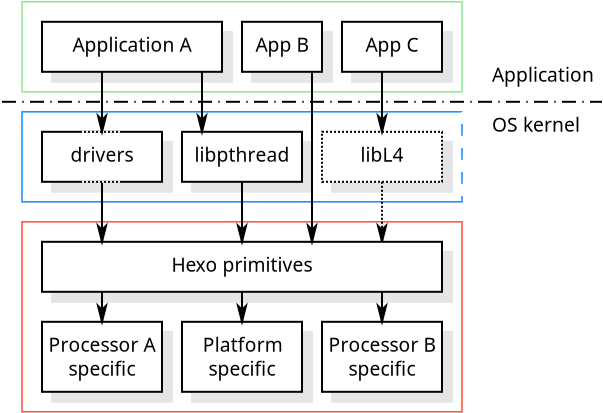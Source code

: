 <?xml version="1.0" encoding="UTF-8"?>
<dia:diagram xmlns:dia="http://www.lysator.liu.se/~alla/dia/">
  <dia:layer name="Arrière-plan" visible="true">
    <dia:object type="Standard - Box" version="0" id="O0">
      <dia:attribute name="obj_pos">
        <dia:point val="13,-4.5"/>
      </dia:attribute>
      <dia:attribute name="obj_bb">
        <dia:rectangle val="12.96,-4.54;35.04,0.04"/>
      </dia:attribute>
      <dia:attribute name="elem_corner">
        <dia:point val="13,-4.5"/>
      </dia:attribute>
      <dia:attribute name="elem_width">
        <dia:real val="22"/>
      </dia:attribute>
      <dia:attribute name="elem_height">
        <dia:real val="4.5"/>
      </dia:attribute>
      <dia:attribute name="border_width">
        <dia:real val="0.08"/>
      </dia:attribute>
      <dia:attribute name="border_color">
        <dia:color val="#90ee90"/>
      </dia:attribute>
      <dia:attribute name="show_background">
        <dia:boolean val="false"/>
      </dia:attribute>
    </dia:object>
    <dia:object type="Standard - Box" version="0" id="O1">
      <dia:attribute name="obj_pos">
        <dia:point val="13,1"/>
      </dia:attribute>
      <dia:attribute name="obj_bb">
        <dia:rectangle val="12.96,0.96;35.04,5.54"/>
      </dia:attribute>
      <dia:attribute name="elem_corner">
        <dia:point val="13,1"/>
      </dia:attribute>
      <dia:attribute name="elem_width">
        <dia:real val="22"/>
      </dia:attribute>
      <dia:attribute name="elem_height">
        <dia:real val="4.5"/>
      </dia:attribute>
      <dia:attribute name="border_width">
        <dia:real val="0.08"/>
      </dia:attribute>
      <dia:attribute name="border_color">
        <dia:color val="#1e90ff"/>
      </dia:attribute>
      <dia:attribute name="show_background">
        <dia:boolean val="false"/>
      </dia:attribute>
    </dia:object>
    <dia:object type="Standard - Box" version="0" id="O2">
      <dia:attribute name="obj_pos">
        <dia:point val="13,6.5"/>
      </dia:attribute>
      <dia:attribute name="obj_bb">
        <dia:rectangle val="12.96,6.46;35.04,16.04"/>
      </dia:attribute>
      <dia:attribute name="elem_corner">
        <dia:point val="13,6.5"/>
      </dia:attribute>
      <dia:attribute name="elem_width">
        <dia:real val="22"/>
      </dia:attribute>
      <dia:attribute name="elem_height">
        <dia:real val="9.5"/>
      </dia:attribute>
      <dia:attribute name="border_width">
        <dia:real val="0.08"/>
      </dia:attribute>
      <dia:attribute name="border_color">
        <dia:color val="#ff5948"/>
      </dia:attribute>
      <dia:attribute name="show_background">
        <dia:boolean val="false"/>
      </dia:attribute>
    </dia:object>
    <dia:object type="Standard - Box" version="0" id="O3">
      <dia:attribute name="obj_pos">
        <dia:point val="24.5,-3"/>
      </dia:attribute>
      <dia:attribute name="obj_bb">
        <dia:rectangle val="24.45,-3.05;28.55,-0.45"/>
      </dia:attribute>
      <dia:attribute name="elem_corner">
        <dia:point val="24.5,-3"/>
      </dia:attribute>
      <dia:attribute name="elem_width">
        <dia:real val="4"/>
      </dia:attribute>
      <dia:attribute name="elem_height">
        <dia:real val="2.5"/>
      </dia:attribute>
      <dia:attribute name="border_color">
        <dia:color val="#e5e5e5"/>
      </dia:attribute>
      <dia:attribute name="inner_color">
        <dia:color val="#e5e5e5"/>
      </dia:attribute>
      <dia:attribute name="show_background">
        <dia:boolean val="true"/>
      </dia:attribute>
    </dia:object>
    <dia:object type="Standard - Box" version="0" id="O4">
      <dia:attribute name="obj_pos">
        <dia:point val="28.5,2.5"/>
      </dia:attribute>
      <dia:attribute name="obj_bb">
        <dia:rectangle val="28.45,2.45;34.55,5.05"/>
      </dia:attribute>
      <dia:attribute name="elem_corner">
        <dia:point val="28.5,2.5"/>
      </dia:attribute>
      <dia:attribute name="elem_width">
        <dia:real val="6"/>
      </dia:attribute>
      <dia:attribute name="elem_height">
        <dia:real val="2.5"/>
      </dia:attribute>
      <dia:attribute name="border_color">
        <dia:color val="#e5e5e5"/>
      </dia:attribute>
      <dia:attribute name="inner_color">
        <dia:color val="#e5e5e5"/>
      </dia:attribute>
      <dia:attribute name="show_background">
        <dia:boolean val="true"/>
      </dia:attribute>
    </dia:object>
    <dia:object type="Standard - Box" version="0" id="O5">
      <dia:attribute name="obj_pos">
        <dia:point val="28.5,12"/>
      </dia:attribute>
      <dia:attribute name="obj_bb">
        <dia:rectangle val="28.45,11.95;34.55,15.55"/>
      </dia:attribute>
      <dia:attribute name="elem_corner">
        <dia:point val="28.5,12"/>
      </dia:attribute>
      <dia:attribute name="elem_width">
        <dia:real val="6"/>
      </dia:attribute>
      <dia:attribute name="elem_height">
        <dia:real val="3.5"/>
      </dia:attribute>
      <dia:attribute name="border_color">
        <dia:color val="#e5e5e5"/>
      </dia:attribute>
      <dia:attribute name="inner_color">
        <dia:color val="#e5e5e5"/>
      </dia:attribute>
      <dia:attribute name="show_background">
        <dia:boolean val="true"/>
      </dia:attribute>
    </dia:object>
    <dia:object type="Standard - Box" version="0" id="O6">
      <dia:attribute name="obj_pos">
        <dia:point val="21.5,12"/>
      </dia:attribute>
      <dia:attribute name="obj_bb">
        <dia:rectangle val="21.45,11.95;27.55,15.55"/>
      </dia:attribute>
      <dia:attribute name="elem_corner">
        <dia:point val="21.5,12"/>
      </dia:attribute>
      <dia:attribute name="elem_width">
        <dia:real val="6"/>
      </dia:attribute>
      <dia:attribute name="elem_height">
        <dia:real val="3.5"/>
      </dia:attribute>
      <dia:attribute name="border_color">
        <dia:color val="#e5e5e5"/>
      </dia:attribute>
      <dia:attribute name="inner_color">
        <dia:color val="#e5e5e5"/>
      </dia:attribute>
      <dia:attribute name="show_background">
        <dia:boolean val="true"/>
      </dia:attribute>
    </dia:object>
    <dia:object type="Standard - Box" version="0" id="O7">
      <dia:attribute name="obj_pos">
        <dia:point val="14.5,12"/>
      </dia:attribute>
      <dia:attribute name="obj_bb">
        <dia:rectangle val="14.45,11.95;20.55,15.55"/>
      </dia:attribute>
      <dia:attribute name="elem_corner">
        <dia:point val="14.5,12"/>
      </dia:attribute>
      <dia:attribute name="elem_width">
        <dia:real val="6"/>
      </dia:attribute>
      <dia:attribute name="elem_height">
        <dia:real val="3.5"/>
      </dia:attribute>
      <dia:attribute name="border_color">
        <dia:color val="#e5e5e5"/>
      </dia:attribute>
      <dia:attribute name="inner_color">
        <dia:color val="#e5e5e5"/>
      </dia:attribute>
      <dia:attribute name="show_background">
        <dia:boolean val="true"/>
      </dia:attribute>
    </dia:object>
    <dia:object type="Standard - Box" version="0" id="O8">
      <dia:attribute name="obj_pos">
        <dia:point val="14.5,8"/>
      </dia:attribute>
      <dia:attribute name="obj_bb">
        <dia:rectangle val="14.45,7.95;34.55,10.55"/>
      </dia:attribute>
      <dia:attribute name="elem_corner">
        <dia:point val="14.5,8"/>
      </dia:attribute>
      <dia:attribute name="elem_width">
        <dia:real val="20"/>
      </dia:attribute>
      <dia:attribute name="elem_height">
        <dia:real val="2.5"/>
      </dia:attribute>
      <dia:attribute name="border_color">
        <dia:color val="#e5e5e5"/>
      </dia:attribute>
      <dia:attribute name="inner_color">
        <dia:color val="#e5e5e5"/>
      </dia:attribute>
      <dia:attribute name="show_background">
        <dia:boolean val="true"/>
      </dia:attribute>
    </dia:object>
    <dia:object type="Standard - Box" version="0" id="O9">
      <dia:attribute name="obj_pos">
        <dia:point val="21,11.5"/>
      </dia:attribute>
      <dia:attribute name="obj_bb">
        <dia:rectangle val="20.95,11.45;27.05,15.05"/>
      </dia:attribute>
      <dia:attribute name="elem_corner">
        <dia:point val="21,11.5"/>
      </dia:attribute>
      <dia:attribute name="elem_width">
        <dia:real val="6"/>
      </dia:attribute>
      <dia:attribute name="elem_height">
        <dia:real val="3.5"/>
      </dia:attribute>
      <dia:attribute name="show_background">
        <dia:boolean val="true"/>
      </dia:attribute>
    </dia:object>
    <dia:object type="Standard - Text" version="1" id="O10">
      <dia:attribute name="obj_pos">
        <dia:point val="24,13"/>
      </dia:attribute>
      <dia:attribute name="obj_bb">
        <dia:rectangle val="22.193,12.188;25.807,14.795"/>
      </dia:attribute>
      <dia:attribute name="text">
        <dia:composite type="text">
          <dia:attribute name="string">
            <dia:string>#Platform
specific#</dia:string>
          </dia:attribute>
          <dia:attribute name="font">
            <dia:font family="sans" style="0" name="Helvetica"/>
          </dia:attribute>
          <dia:attribute name="height">
            <dia:real val="1.2"/>
          </dia:attribute>
          <dia:attribute name="pos">
            <dia:point val="24,13"/>
          </dia:attribute>
          <dia:attribute name="color">
            <dia:color val="#000000"/>
          </dia:attribute>
          <dia:attribute name="alignment">
            <dia:enum val="1"/>
          </dia:attribute>
        </dia:composite>
      </dia:attribute>
      <dia:attribute name="valign">
        <dia:enum val="3"/>
      </dia:attribute>
    </dia:object>
    <dia:object type="Standard - Box" version="0" id="O11">
      <dia:attribute name="obj_pos">
        <dia:point val="14,11.5"/>
      </dia:attribute>
      <dia:attribute name="obj_bb">
        <dia:rectangle val="13.95,11.45;20.05,15.05"/>
      </dia:attribute>
      <dia:attribute name="elem_corner">
        <dia:point val="14,11.5"/>
      </dia:attribute>
      <dia:attribute name="elem_width">
        <dia:real val="6"/>
      </dia:attribute>
      <dia:attribute name="elem_height">
        <dia:real val="3.5"/>
      </dia:attribute>
      <dia:attribute name="show_background">
        <dia:boolean val="true"/>
      </dia:attribute>
    </dia:object>
    <dia:object type="Standard - Text" version="1" id="O12">
      <dia:attribute name="obj_pos">
        <dia:point val="17,13"/>
      </dia:attribute>
      <dia:attribute name="obj_bb">
        <dia:rectangle val="14.504,12.188;19.497,14.795"/>
      </dia:attribute>
      <dia:attribute name="text">
        <dia:composite type="text">
          <dia:attribute name="string">
            <dia:string>#Processor A
specific#</dia:string>
          </dia:attribute>
          <dia:attribute name="font">
            <dia:font family="sans" style="0" name="Helvetica"/>
          </dia:attribute>
          <dia:attribute name="height">
            <dia:real val="1.2"/>
          </dia:attribute>
          <dia:attribute name="pos">
            <dia:point val="17,13"/>
          </dia:attribute>
          <dia:attribute name="color">
            <dia:color val="#000000"/>
          </dia:attribute>
          <dia:attribute name="alignment">
            <dia:enum val="1"/>
          </dia:attribute>
        </dia:composite>
      </dia:attribute>
      <dia:attribute name="valign">
        <dia:enum val="3"/>
      </dia:attribute>
    </dia:object>
    <dia:object type="Standard - Box" version="0" id="O13">
      <dia:attribute name="obj_pos">
        <dia:point val="28,11.5"/>
      </dia:attribute>
      <dia:attribute name="obj_bb">
        <dia:rectangle val="27.95,11.45;34.05,15.05"/>
      </dia:attribute>
      <dia:attribute name="elem_corner">
        <dia:point val="28,11.5"/>
      </dia:attribute>
      <dia:attribute name="elem_width">
        <dia:real val="6"/>
      </dia:attribute>
      <dia:attribute name="elem_height">
        <dia:real val="3.5"/>
      </dia:attribute>
      <dia:attribute name="show_background">
        <dia:boolean val="true"/>
      </dia:attribute>
    </dia:object>
    <dia:object type="Standard - Text" version="1" id="O14">
      <dia:attribute name="obj_pos">
        <dia:point val="31,13"/>
      </dia:attribute>
      <dia:attribute name="obj_bb">
        <dia:rectangle val="28.503,12.188;33.496,14.795"/>
      </dia:attribute>
      <dia:attribute name="text">
        <dia:composite type="text">
          <dia:attribute name="string">
            <dia:string>#Processor B
specific#</dia:string>
          </dia:attribute>
          <dia:attribute name="font">
            <dia:font family="sans" style="0" name="Helvetica"/>
          </dia:attribute>
          <dia:attribute name="height">
            <dia:real val="1.2"/>
          </dia:attribute>
          <dia:attribute name="pos">
            <dia:point val="31,13"/>
          </dia:attribute>
          <dia:attribute name="color">
            <dia:color val="#000000"/>
          </dia:attribute>
          <dia:attribute name="alignment">
            <dia:enum val="1"/>
          </dia:attribute>
        </dia:composite>
      </dia:attribute>
      <dia:attribute name="valign">
        <dia:enum val="3"/>
      </dia:attribute>
    </dia:object>
    <dia:object type="Standard - Line" version="0" id="O15">
      <dia:attribute name="obj_pos">
        <dia:point val="17,10"/>
      </dia:attribute>
      <dia:attribute name="obj_bb">
        <dia:rectangle val="16.6,9.95;17.4,11.55"/>
      </dia:attribute>
      <dia:attribute name="conn_endpoints">
        <dia:point val="17,10"/>
        <dia:point val="17,11.5"/>
      </dia:attribute>
      <dia:attribute name="numcp">
        <dia:int val="1"/>
      </dia:attribute>
      <dia:attribute name="end_arrow">
        <dia:enum val="22"/>
      </dia:attribute>
      <dia:attribute name="end_arrow_length">
        <dia:real val="0.8"/>
      </dia:attribute>
      <dia:attribute name="end_arrow_width">
        <dia:real val="0.4"/>
      </dia:attribute>
      <dia:connections>
        <dia:connection handle="1" to="O11" connection="1"/>
      </dia:connections>
    </dia:object>
    <dia:object type="Standard - Line" version="0" id="O16">
      <dia:attribute name="obj_pos">
        <dia:point val="31,10"/>
      </dia:attribute>
      <dia:attribute name="obj_bb">
        <dia:rectangle val="30.6,9.95;31.4,11.55"/>
      </dia:attribute>
      <dia:attribute name="conn_endpoints">
        <dia:point val="31,10"/>
        <dia:point val="31,11.5"/>
      </dia:attribute>
      <dia:attribute name="numcp">
        <dia:int val="1"/>
      </dia:attribute>
      <dia:attribute name="end_arrow">
        <dia:enum val="22"/>
      </dia:attribute>
      <dia:attribute name="end_arrow_length">
        <dia:real val="0.8"/>
      </dia:attribute>
      <dia:attribute name="end_arrow_width">
        <dia:real val="0.4"/>
      </dia:attribute>
      <dia:connections>
        <dia:connection handle="1" to="O13" connection="1"/>
      </dia:connections>
    </dia:object>
    <dia:object type="Standard - Line" version="0" id="O17">
      <dia:attribute name="obj_pos">
        <dia:point val="24,10"/>
      </dia:attribute>
      <dia:attribute name="obj_bb">
        <dia:rectangle val="23.6,9.95;24.4,11.55"/>
      </dia:attribute>
      <dia:attribute name="conn_endpoints">
        <dia:point val="24,10"/>
        <dia:point val="24,11.5"/>
      </dia:attribute>
      <dia:attribute name="numcp">
        <dia:int val="1"/>
      </dia:attribute>
      <dia:attribute name="end_arrow">
        <dia:enum val="22"/>
      </dia:attribute>
      <dia:attribute name="end_arrow_length">
        <dia:real val="0.8"/>
      </dia:attribute>
      <dia:attribute name="end_arrow_width">
        <dia:real val="0.4"/>
      </dia:attribute>
      <dia:connections>
        <dia:connection handle="0" to="O21" connection="6"/>
        <dia:connection handle="1" to="O9" connection="1"/>
      </dia:connections>
    </dia:object>
    <dia:object type="Standard - Box" version="0" id="O18">
      <dia:attribute name="obj_pos">
        <dia:point val="28,2"/>
      </dia:attribute>
      <dia:attribute name="obj_bb">
        <dia:rectangle val="27.95,1.95;34.05,4.55"/>
      </dia:attribute>
      <dia:attribute name="elem_corner">
        <dia:point val="28,2"/>
      </dia:attribute>
      <dia:attribute name="elem_width">
        <dia:real val="6"/>
      </dia:attribute>
      <dia:attribute name="elem_height">
        <dia:real val="2.5"/>
      </dia:attribute>
      <dia:attribute name="show_background">
        <dia:boolean val="true"/>
      </dia:attribute>
      <dia:attribute name="line_style">
        <dia:enum val="4"/>
      </dia:attribute>
    </dia:object>
    <dia:object type="Standard - Text" version="1" id="O19">
      <dia:attribute name="obj_pos">
        <dia:point val="31,3.5"/>
      </dia:attribute>
      <dia:attribute name="obj_bb">
        <dia:rectangle val="29.979,2.688;32.021,4.095"/>
      </dia:attribute>
      <dia:attribute name="text">
        <dia:composite type="text">
          <dia:attribute name="string">
            <dia:string>#libL4#</dia:string>
          </dia:attribute>
          <dia:attribute name="font">
            <dia:font family="sans" style="0" name="Helvetica"/>
          </dia:attribute>
          <dia:attribute name="height">
            <dia:real val="1.2"/>
          </dia:attribute>
          <dia:attribute name="pos">
            <dia:point val="31,3.5"/>
          </dia:attribute>
          <dia:attribute name="color">
            <dia:color val="#000000"/>
          </dia:attribute>
          <dia:attribute name="alignment">
            <dia:enum val="1"/>
          </dia:attribute>
        </dia:composite>
      </dia:attribute>
      <dia:attribute name="valign">
        <dia:enum val="3"/>
      </dia:attribute>
    </dia:object>
    <dia:object type="Standard - Line" version="0" id="O20">
      <dia:attribute name="obj_pos">
        <dia:point val="31,4.5"/>
      </dia:attribute>
      <dia:attribute name="obj_bb">
        <dia:rectangle val="30.6,4.45;31.4,7.55"/>
      </dia:attribute>
      <dia:attribute name="conn_endpoints">
        <dia:point val="31,4.5"/>
        <dia:point val="31,7.5"/>
      </dia:attribute>
      <dia:attribute name="numcp">
        <dia:int val="1"/>
      </dia:attribute>
      <dia:attribute name="line_style">
        <dia:enum val="4"/>
      </dia:attribute>
      <dia:attribute name="end_arrow">
        <dia:enum val="22"/>
      </dia:attribute>
      <dia:attribute name="end_arrow_length">
        <dia:real val="0.8"/>
      </dia:attribute>
      <dia:attribute name="end_arrow_width">
        <dia:real val="0.4"/>
      </dia:attribute>
      <dia:connections>
        <dia:connection handle="0" to="O18" connection="6"/>
      </dia:connections>
    </dia:object>
    <dia:group>
      <dia:object type="Standard - Box" version="0" id="O21">
        <dia:attribute name="obj_pos">
          <dia:point val="14,7.5"/>
        </dia:attribute>
        <dia:attribute name="obj_bb">
          <dia:rectangle val="13.95,7.45;34.05,10.05"/>
        </dia:attribute>
        <dia:attribute name="elem_corner">
          <dia:point val="14,7.5"/>
        </dia:attribute>
        <dia:attribute name="elem_width">
          <dia:real val="20"/>
        </dia:attribute>
        <dia:attribute name="elem_height">
          <dia:real val="2.5"/>
        </dia:attribute>
        <dia:attribute name="show_background">
          <dia:boolean val="true"/>
        </dia:attribute>
      </dia:object>
      <dia:object type="Standard - Text" version="1" id="O22">
        <dia:attribute name="obj_pos">
          <dia:point val="24,9"/>
        </dia:attribute>
        <dia:attribute name="obj_bb">
          <dia:rectangle val="20.651,8.188;27.349,9.595"/>
        </dia:attribute>
        <dia:attribute name="text">
          <dia:composite type="text">
            <dia:attribute name="string">
              <dia:string>#Hexo primitives#</dia:string>
            </dia:attribute>
            <dia:attribute name="font">
              <dia:font family="sans" style="0" name="Helvetica"/>
            </dia:attribute>
            <dia:attribute name="height">
              <dia:real val="1.2"/>
            </dia:attribute>
            <dia:attribute name="pos">
              <dia:point val="24,9"/>
            </dia:attribute>
            <dia:attribute name="color">
              <dia:color val="#000000"/>
            </dia:attribute>
            <dia:attribute name="alignment">
              <dia:enum val="1"/>
            </dia:attribute>
          </dia:composite>
        </dia:attribute>
        <dia:attribute name="valign">
          <dia:enum val="3"/>
        </dia:attribute>
      </dia:object>
    </dia:group>
    <dia:object type="Standard - Box" version="0" id="O23">
      <dia:attribute name="obj_pos">
        <dia:point val="14.5,2.5"/>
      </dia:attribute>
      <dia:attribute name="obj_bb">
        <dia:rectangle val="14.45,2.45;20.55,5.05"/>
      </dia:attribute>
      <dia:attribute name="elem_corner">
        <dia:point val="14.5,2.5"/>
      </dia:attribute>
      <dia:attribute name="elem_width">
        <dia:real val="6"/>
      </dia:attribute>
      <dia:attribute name="elem_height">
        <dia:real val="2.5"/>
      </dia:attribute>
      <dia:attribute name="border_color">
        <dia:color val="#e5e5e5"/>
      </dia:attribute>
      <dia:attribute name="inner_color">
        <dia:color val="#e5e5e5"/>
      </dia:attribute>
      <dia:attribute name="show_background">
        <dia:boolean val="true"/>
      </dia:attribute>
    </dia:object>
    <dia:object type="Standard - Line" version="0" id="O24">
      <dia:attribute name="obj_pos">
        <dia:point val="17,4.5"/>
      </dia:attribute>
      <dia:attribute name="obj_bb">
        <dia:rectangle val="16.6,4.45;17.4,7.55"/>
      </dia:attribute>
      <dia:attribute name="conn_endpoints">
        <dia:point val="17,4.5"/>
        <dia:point val="17,7.5"/>
      </dia:attribute>
      <dia:attribute name="numcp">
        <dia:int val="1"/>
      </dia:attribute>
      <dia:attribute name="end_arrow">
        <dia:enum val="22"/>
      </dia:attribute>
      <dia:attribute name="end_arrow_length">
        <dia:real val="0.8"/>
      </dia:attribute>
      <dia:attribute name="end_arrow_width">
        <dia:real val="0.4"/>
      </dia:attribute>
      <dia:connections>
        <dia:connection handle="0" to="O25" connection="6"/>
      </dia:connections>
    </dia:object>
    <dia:object type="Standard - Box" version="0" id="O25">
      <dia:attribute name="obj_pos">
        <dia:point val="14,2"/>
      </dia:attribute>
      <dia:attribute name="obj_bb">
        <dia:rectangle val="13.95,1.95;20.05,4.55"/>
      </dia:attribute>
      <dia:attribute name="elem_corner">
        <dia:point val="14,2"/>
      </dia:attribute>
      <dia:attribute name="elem_width">
        <dia:real val="6"/>
      </dia:attribute>
      <dia:attribute name="elem_height">
        <dia:real val="2.5"/>
      </dia:attribute>
      <dia:attribute name="show_background">
        <dia:boolean val="true"/>
      </dia:attribute>
    </dia:object>
    <dia:object type="Standard - Text" version="1" id="O26">
      <dia:attribute name="obj_pos">
        <dia:point val="17,3.5"/>
      </dia:attribute>
      <dia:attribute name="obj_bb">
        <dia:rectangle val="15.515,2.688;18.485,4.095"/>
      </dia:attribute>
      <dia:attribute name="text">
        <dia:composite type="text">
          <dia:attribute name="string">
            <dia:string>#drivers#</dia:string>
          </dia:attribute>
          <dia:attribute name="font">
            <dia:font family="sans" style="0" name="Helvetica"/>
          </dia:attribute>
          <dia:attribute name="height">
            <dia:real val="1.2"/>
          </dia:attribute>
          <dia:attribute name="pos">
            <dia:point val="17,3.5"/>
          </dia:attribute>
          <dia:attribute name="color">
            <dia:color val="#000000"/>
          </dia:attribute>
          <dia:attribute name="alignment">
            <dia:enum val="1"/>
          </dia:attribute>
        </dia:composite>
      </dia:attribute>
      <dia:attribute name="valign">
        <dia:enum val="3"/>
      </dia:attribute>
    </dia:object>
    <dia:object type="Standard - Box" version="0" id="O27">
      <dia:attribute name="obj_pos">
        <dia:point val="21.5,2.5"/>
      </dia:attribute>
      <dia:attribute name="obj_bb">
        <dia:rectangle val="21.45,2.45;27.55,5.05"/>
      </dia:attribute>
      <dia:attribute name="elem_corner">
        <dia:point val="21.5,2.5"/>
      </dia:attribute>
      <dia:attribute name="elem_width">
        <dia:real val="6"/>
      </dia:attribute>
      <dia:attribute name="elem_height">
        <dia:real val="2.5"/>
      </dia:attribute>
      <dia:attribute name="border_color">
        <dia:color val="#e5e5e5"/>
      </dia:attribute>
      <dia:attribute name="inner_color">
        <dia:color val="#e5e5e5"/>
      </dia:attribute>
      <dia:attribute name="show_background">
        <dia:boolean val="true"/>
      </dia:attribute>
    </dia:object>
    <dia:object type="Standard - Line" version="0" id="O28">
      <dia:attribute name="obj_pos">
        <dia:point val="24,4.5"/>
      </dia:attribute>
      <dia:attribute name="obj_bb">
        <dia:rectangle val="23.6,4.45;24.4,7.55"/>
      </dia:attribute>
      <dia:attribute name="conn_endpoints">
        <dia:point val="24,4.5"/>
        <dia:point val="24,7.5"/>
      </dia:attribute>
      <dia:attribute name="numcp">
        <dia:int val="1"/>
      </dia:attribute>
      <dia:attribute name="end_arrow">
        <dia:enum val="22"/>
      </dia:attribute>
      <dia:attribute name="end_arrow_length">
        <dia:real val="0.8"/>
      </dia:attribute>
      <dia:attribute name="end_arrow_width">
        <dia:real val="0.4"/>
      </dia:attribute>
      <dia:connections>
        <dia:connection handle="0" to="O29" connection="6"/>
      </dia:connections>
    </dia:object>
    <dia:object type="Standard - Box" version="0" id="O29">
      <dia:attribute name="obj_pos">
        <dia:point val="21,2"/>
      </dia:attribute>
      <dia:attribute name="obj_bb">
        <dia:rectangle val="20.95,1.95;27.05,4.55"/>
      </dia:attribute>
      <dia:attribute name="elem_corner">
        <dia:point val="21,2"/>
      </dia:attribute>
      <dia:attribute name="elem_width">
        <dia:real val="6"/>
      </dia:attribute>
      <dia:attribute name="elem_height">
        <dia:real val="2.5"/>
      </dia:attribute>
      <dia:attribute name="show_background">
        <dia:boolean val="true"/>
      </dia:attribute>
    </dia:object>
    <dia:object type="Standard - Text" version="1" id="O30">
      <dia:attribute name="obj_pos">
        <dia:point val="24,3.5"/>
      </dia:attribute>
      <dia:attribute name="obj_bb">
        <dia:rectangle val="21.813,2.688;26.187,4.095"/>
      </dia:attribute>
      <dia:attribute name="text">
        <dia:composite type="text">
          <dia:attribute name="string">
            <dia:string>#libpthread#</dia:string>
          </dia:attribute>
          <dia:attribute name="font">
            <dia:font family="sans" style="0" name="Helvetica"/>
          </dia:attribute>
          <dia:attribute name="height">
            <dia:real val="1.2"/>
          </dia:attribute>
          <dia:attribute name="pos">
            <dia:point val="24,3.5"/>
          </dia:attribute>
          <dia:attribute name="color">
            <dia:color val="#000000"/>
          </dia:attribute>
          <dia:attribute name="alignment">
            <dia:enum val="1"/>
          </dia:attribute>
        </dia:composite>
      </dia:attribute>
      <dia:attribute name="valign">
        <dia:enum val="3"/>
      </dia:attribute>
    </dia:object>
    <dia:object type="Standard - Line" version="0" id="O31">
      <dia:attribute name="obj_pos">
        <dia:point val="16,2"/>
      </dia:attribute>
      <dia:attribute name="obj_bb">
        <dia:rectangle val="15.95,1.95;18.05,2.05"/>
      </dia:attribute>
      <dia:attribute name="conn_endpoints">
        <dia:point val="16,2"/>
        <dia:point val="18,2"/>
      </dia:attribute>
      <dia:attribute name="numcp">
        <dia:int val="1"/>
      </dia:attribute>
      <dia:attribute name="line_color">
        <dia:color val="#ffffff"/>
      </dia:attribute>
      <dia:attribute name="line_style">
        <dia:enum val="4"/>
      </dia:attribute>
    </dia:object>
    <dia:object type="Standard - Line" version="0" id="O32">
      <dia:attribute name="obj_pos">
        <dia:point val="16,4.5"/>
      </dia:attribute>
      <dia:attribute name="obj_bb">
        <dia:rectangle val="15.95,4.45;18.05,4.55"/>
      </dia:attribute>
      <dia:attribute name="conn_endpoints">
        <dia:point val="16,4.5"/>
        <dia:point val="18,4.5"/>
      </dia:attribute>
      <dia:attribute name="numcp">
        <dia:int val="1"/>
      </dia:attribute>
      <dia:attribute name="line_color">
        <dia:color val="#ffffff"/>
      </dia:attribute>
      <dia:attribute name="line_style">
        <dia:enum val="4"/>
      </dia:attribute>
    </dia:object>
    <dia:object type="Standard - Box" version="0" id="O33">
      <dia:attribute name="obj_pos">
        <dia:point val="14.5,-3"/>
      </dia:attribute>
      <dia:attribute name="obj_bb">
        <dia:rectangle val="14.45,-3.05;23.55,-0.45"/>
      </dia:attribute>
      <dia:attribute name="elem_corner">
        <dia:point val="14.5,-3"/>
      </dia:attribute>
      <dia:attribute name="elem_width">
        <dia:real val="9"/>
      </dia:attribute>
      <dia:attribute name="elem_height">
        <dia:real val="2.5"/>
      </dia:attribute>
      <dia:attribute name="border_color">
        <dia:color val="#e5e5e5"/>
      </dia:attribute>
      <dia:attribute name="inner_color">
        <dia:color val="#e5e5e5"/>
      </dia:attribute>
      <dia:attribute name="show_background">
        <dia:boolean val="true"/>
      </dia:attribute>
    </dia:object>
    <dia:object type="Standard - Box" version="0" id="O34">
      <dia:attribute name="obj_pos">
        <dia:point val="14,-3.5"/>
      </dia:attribute>
      <dia:attribute name="obj_bb">
        <dia:rectangle val="13.95,-3.55;23.05,-0.95"/>
      </dia:attribute>
      <dia:attribute name="elem_corner">
        <dia:point val="14,-3.5"/>
      </dia:attribute>
      <dia:attribute name="elem_width">
        <dia:real val="9"/>
      </dia:attribute>
      <dia:attribute name="elem_height">
        <dia:real val="2.5"/>
      </dia:attribute>
      <dia:attribute name="show_background">
        <dia:boolean val="true"/>
      </dia:attribute>
    </dia:object>
    <dia:object type="Standard - Text" version="1" id="O35">
      <dia:attribute name="obj_pos">
        <dia:point val="18.5,-2"/>
      </dia:attribute>
      <dia:attribute name="obj_bb">
        <dia:rectangle val="15.675,-2.812;21.325,-1.405"/>
      </dia:attribute>
      <dia:attribute name="text">
        <dia:composite type="text">
          <dia:attribute name="string">
            <dia:string>#Application A#</dia:string>
          </dia:attribute>
          <dia:attribute name="font">
            <dia:font family="sans" style="0" name="Helvetica"/>
          </dia:attribute>
          <dia:attribute name="height">
            <dia:real val="1.2"/>
          </dia:attribute>
          <dia:attribute name="pos">
            <dia:point val="18.5,-2"/>
          </dia:attribute>
          <dia:attribute name="color">
            <dia:color val="#000000"/>
          </dia:attribute>
          <dia:attribute name="alignment">
            <dia:enum val="1"/>
          </dia:attribute>
        </dia:composite>
      </dia:attribute>
      <dia:attribute name="valign">
        <dia:enum val="3"/>
      </dia:attribute>
    </dia:object>
    <dia:object type="Standard - Line" version="0" id="O36">
      <dia:attribute name="obj_pos">
        <dia:point val="22,-1"/>
      </dia:attribute>
      <dia:attribute name="obj_bb">
        <dia:rectangle val="21.6,-1.05;22.4,2.05"/>
      </dia:attribute>
      <dia:attribute name="conn_endpoints">
        <dia:point val="22,-1"/>
        <dia:point val="22,2"/>
      </dia:attribute>
      <dia:attribute name="numcp">
        <dia:int val="1"/>
      </dia:attribute>
      <dia:attribute name="end_arrow">
        <dia:enum val="22"/>
      </dia:attribute>
      <dia:attribute name="end_arrow_length">
        <dia:real val="0.8"/>
      </dia:attribute>
      <dia:attribute name="end_arrow_width">
        <dia:real val="0.4"/>
      </dia:attribute>
    </dia:object>
    <dia:object type="Standard - Line" version="0" id="O37">
      <dia:attribute name="obj_pos">
        <dia:point val="17,-1"/>
      </dia:attribute>
      <dia:attribute name="obj_bb">
        <dia:rectangle val="16.6,-1.05;17.4,2.05"/>
      </dia:attribute>
      <dia:attribute name="conn_endpoints">
        <dia:point val="17,-1"/>
        <dia:point val="17,2"/>
      </dia:attribute>
      <dia:attribute name="numcp">
        <dia:int val="1"/>
      </dia:attribute>
      <dia:attribute name="end_arrow">
        <dia:enum val="22"/>
      </dia:attribute>
      <dia:attribute name="end_arrow_length">
        <dia:real val="0.8"/>
      </dia:attribute>
      <dia:attribute name="end_arrow_width">
        <dia:real val="0.4"/>
      </dia:attribute>
      <dia:connections>
        <dia:connection handle="1" to="O25" connection="1"/>
      </dia:connections>
    </dia:object>
    <dia:object type="Standard - Line" version="0" id="O38">
      <dia:attribute name="obj_pos">
        <dia:point val="27.5,-1"/>
      </dia:attribute>
      <dia:attribute name="obj_bb">
        <dia:rectangle val="27.1,-1.05;27.9,7.55"/>
      </dia:attribute>
      <dia:attribute name="conn_endpoints">
        <dia:point val="27.5,-1"/>
        <dia:point val="27.5,7.5"/>
      </dia:attribute>
      <dia:attribute name="numcp">
        <dia:int val="1"/>
      </dia:attribute>
      <dia:attribute name="end_arrow">
        <dia:enum val="22"/>
      </dia:attribute>
      <dia:attribute name="end_arrow_length">
        <dia:real val="0.8"/>
      </dia:attribute>
      <dia:attribute name="end_arrow_width">
        <dia:real val="0.4"/>
      </dia:attribute>
    </dia:object>
    <dia:object type="Standard - Box" version="0" id="O39">
      <dia:attribute name="obj_pos">
        <dia:point val="29.5,-3"/>
      </dia:attribute>
      <dia:attribute name="obj_bb">
        <dia:rectangle val="29.45,-3.05;34.55,-0.45"/>
      </dia:attribute>
      <dia:attribute name="elem_corner">
        <dia:point val="29.5,-3"/>
      </dia:attribute>
      <dia:attribute name="elem_width">
        <dia:real val="5"/>
      </dia:attribute>
      <dia:attribute name="elem_height">
        <dia:real val="2.5"/>
      </dia:attribute>
      <dia:attribute name="border_color">
        <dia:color val="#e5e5e5"/>
      </dia:attribute>
      <dia:attribute name="inner_color">
        <dia:color val="#e5e5e5"/>
      </dia:attribute>
      <dia:attribute name="show_background">
        <dia:boolean val="true"/>
      </dia:attribute>
    </dia:object>
    <dia:object type="Standard - Box" version="0" id="O40">
      <dia:attribute name="obj_pos">
        <dia:point val="29,-3.5"/>
      </dia:attribute>
      <dia:attribute name="obj_bb">
        <dia:rectangle val="28.95,-3.55;34.05,-0.95"/>
      </dia:attribute>
      <dia:attribute name="elem_corner">
        <dia:point val="29,-3.5"/>
      </dia:attribute>
      <dia:attribute name="elem_width">
        <dia:real val="5"/>
      </dia:attribute>
      <dia:attribute name="elem_height">
        <dia:real val="2.5"/>
      </dia:attribute>
      <dia:attribute name="show_background">
        <dia:boolean val="true"/>
      </dia:attribute>
    </dia:object>
    <dia:object type="Standard - Text" version="1" id="O41">
      <dia:attribute name="obj_pos">
        <dia:point val="31.5,-2"/>
      </dia:attribute>
      <dia:attribute name="obj_bb">
        <dia:rectangle val="30.225,-2.812;32.775,-1.405"/>
      </dia:attribute>
      <dia:attribute name="text">
        <dia:composite type="text">
          <dia:attribute name="string">
            <dia:string>#App C#</dia:string>
          </dia:attribute>
          <dia:attribute name="font">
            <dia:font family="sans" style="0" name="Helvetica"/>
          </dia:attribute>
          <dia:attribute name="height">
            <dia:real val="1.2"/>
          </dia:attribute>
          <dia:attribute name="pos">
            <dia:point val="31.5,-2"/>
          </dia:attribute>
          <dia:attribute name="color">
            <dia:color val="#000000"/>
          </dia:attribute>
          <dia:attribute name="alignment">
            <dia:enum val="1"/>
          </dia:attribute>
        </dia:composite>
      </dia:attribute>
      <dia:attribute name="valign">
        <dia:enum val="3"/>
      </dia:attribute>
    </dia:object>
    <dia:object type="Standard - Box" version="0" id="O42">
      <dia:attribute name="obj_pos">
        <dia:point val="24,-3.5"/>
      </dia:attribute>
      <dia:attribute name="obj_bb">
        <dia:rectangle val="23.95,-3.55;28.05,-0.95"/>
      </dia:attribute>
      <dia:attribute name="elem_corner">
        <dia:point val="24,-3.5"/>
      </dia:attribute>
      <dia:attribute name="elem_width">
        <dia:real val="4"/>
      </dia:attribute>
      <dia:attribute name="elem_height">
        <dia:real val="2.5"/>
      </dia:attribute>
      <dia:attribute name="show_background">
        <dia:boolean val="true"/>
      </dia:attribute>
    </dia:object>
    <dia:object type="Standard - Text" version="1" id="O43">
      <dia:attribute name="obj_pos">
        <dia:point val="26,-2"/>
      </dia:attribute>
      <dia:attribute name="obj_bb">
        <dia:rectangle val="24.731,-2.812;27.269,-1.405"/>
      </dia:attribute>
      <dia:attribute name="text">
        <dia:composite type="text">
          <dia:attribute name="string">
            <dia:string>#App B#</dia:string>
          </dia:attribute>
          <dia:attribute name="font">
            <dia:font family="sans" style="0" name="Helvetica"/>
          </dia:attribute>
          <dia:attribute name="height">
            <dia:real val="1.2"/>
          </dia:attribute>
          <dia:attribute name="pos">
            <dia:point val="26,-2"/>
          </dia:attribute>
          <dia:attribute name="color">
            <dia:color val="#000000"/>
          </dia:attribute>
          <dia:attribute name="alignment">
            <dia:enum val="1"/>
          </dia:attribute>
        </dia:composite>
      </dia:attribute>
      <dia:attribute name="valign">
        <dia:enum val="3"/>
      </dia:attribute>
    </dia:object>
    <dia:object type="Standard - Line" version="0" id="O44">
      <dia:attribute name="obj_pos">
        <dia:point val="31,-1"/>
      </dia:attribute>
      <dia:attribute name="obj_bb">
        <dia:rectangle val="30.6,-1.05;31.4,2.05"/>
      </dia:attribute>
      <dia:attribute name="conn_endpoints">
        <dia:point val="31,-1"/>
        <dia:point val="31,2"/>
      </dia:attribute>
      <dia:attribute name="numcp">
        <dia:int val="1"/>
      </dia:attribute>
      <dia:attribute name="end_arrow">
        <dia:enum val="22"/>
      </dia:attribute>
      <dia:attribute name="end_arrow_length">
        <dia:real val="0.8"/>
      </dia:attribute>
      <dia:attribute name="end_arrow_width">
        <dia:real val="0.4"/>
      </dia:attribute>
      <dia:connections>
        <dia:connection handle="1" to="O18" connection="1"/>
      </dia:connections>
    </dia:object>
    <dia:object type="Standard - Line" version="0" id="O45">
      <dia:attribute name="obj_pos">
        <dia:point val="12,0.5"/>
      </dia:attribute>
      <dia:attribute name="obj_bb">
        <dia:rectangle val="11.95,0.45;42.05,0.55"/>
      </dia:attribute>
      <dia:attribute name="conn_endpoints">
        <dia:point val="12,0.5"/>
        <dia:point val="42,0.5"/>
      </dia:attribute>
      <dia:attribute name="numcp">
        <dia:int val="1"/>
      </dia:attribute>
      <dia:attribute name="line_style">
        <dia:enum val="2"/>
      </dia:attribute>
      <dia:attribute name="dashlength">
        <dia:real val="0.7"/>
      </dia:attribute>
    </dia:object>
    <dia:object type="Standard - Text" version="1" id="O46">
      <dia:attribute name="obj_pos">
        <dia:point val="36.5,2"/>
      </dia:attribute>
      <dia:attribute name="obj_bb">
        <dia:rectangle val="36.5,1.188;40.631,2.595"/>
      </dia:attribute>
      <dia:attribute name="text">
        <dia:composite type="text">
          <dia:attribute name="string">
            <dia:string>#OS kernel#</dia:string>
          </dia:attribute>
          <dia:attribute name="font">
            <dia:font family="sans" style="0" name="Helvetica"/>
          </dia:attribute>
          <dia:attribute name="height">
            <dia:real val="1.2"/>
          </dia:attribute>
          <dia:attribute name="pos">
            <dia:point val="36.5,2"/>
          </dia:attribute>
          <dia:attribute name="color">
            <dia:color val="#000000"/>
          </dia:attribute>
          <dia:attribute name="alignment">
            <dia:enum val="0"/>
          </dia:attribute>
        </dia:composite>
      </dia:attribute>
      <dia:attribute name="valign">
        <dia:enum val="3"/>
      </dia:attribute>
    </dia:object>
    <dia:object type="Standard - Text" version="1" id="O47">
      <dia:attribute name="obj_pos">
        <dia:point val="36.5,-0.5"/>
      </dia:attribute>
      <dia:attribute name="obj_bb">
        <dia:rectangle val="36.5,-1.312;41.29,0.095"/>
      </dia:attribute>
      <dia:attribute name="text">
        <dia:composite type="text">
          <dia:attribute name="string">
            <dia:string>#Application#</dia:string>
          </dia:attribute>
          <dia:attribute name="font">
            <dia:font family="sans" style="0" name="Helvetica"/>
          </dia:attribute>
          <dia:attribute name="height">
            <dia:real val="1.2"/>
          </dia:attribute>
          <dia:attribute name="pos">
            <dia:point val="36.5,-0.5"/>
          </dia:attribute>
          <dia:attribute name="color">
            <dia:color val="#000000"/>
          </dia:attribute>
          <dia:attribute name="alignment">
            <dia:enum val="0"/>
          </dia:attribute>
        </dia:composite>
      </dia:attribute>
      <dia:attribute name="valign">
        <dia:enum val="3"/>
      </dia:attribute>
    </dia:object>
    <dia:object type="Standard - Line" version="0" id="O48">
      <dia:attribute name="obj_pos">
        <dia:point val="35,1"/>
      </dia:attribute>
      <dia:attribute name="obj_bb">
        <dia:rectangle val="34.95,0.95;35.05,5.55"/>
      </dia:attribute>
      <dia:attribute name="conn_endpoints">
        <dia:point val="35,1"/>
        <dia:point val="35,5.5"/>
      </dia:attribute>
      <dia:attribute name="numcp">
        <dia:int val="1"/>
      </dia:attribute>
      <dia:attribute name="line_color">
        <dia:color val="#ffffff"/>
      </dia:attribute>
      <dia:attribute name="line_style">
        <dia:enum val="1"/>
      </dia:attribute>
      <dia:attribute name="dashlength">
        <dia:real val="0.6"/>
      </dia:attribute>
      <dia:connections>
        <dia:connection handle="0" to="O1" connection="2"/>
        <dia:connection handle="1" to="O1" connection="7"/>
      </dia:connections>
    </dia:object>
  </dia:layer>
</dia:diagram>
